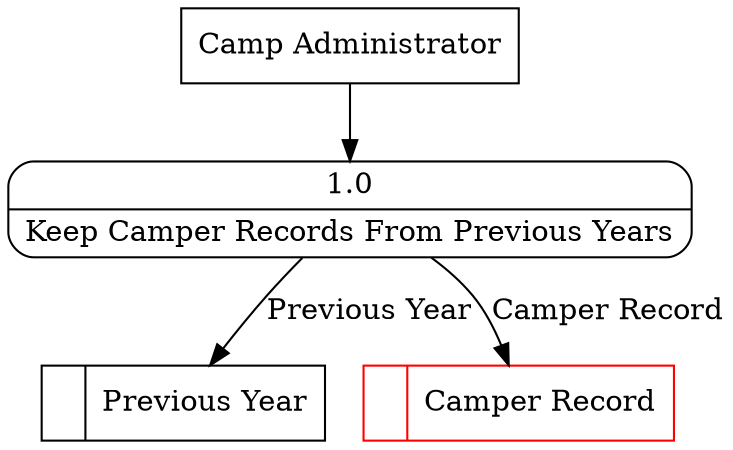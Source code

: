 digraph dfd2{ 
node[shape=record]
200 [label="<f0>  |<f1> Previous Year " ];
201 [label="<f0>  |<f1> Camper Record " color=red];
202 [label="Camp Administrator" shape=box];
203 [label="{<f0> 1.0|<f1> Keep Camper Records From Previous Years }" shape=Mrecord];
202 -> 203
203 -> 201 [label="Camper Record"]
203 -> 200 [label="Previous Year"]
}